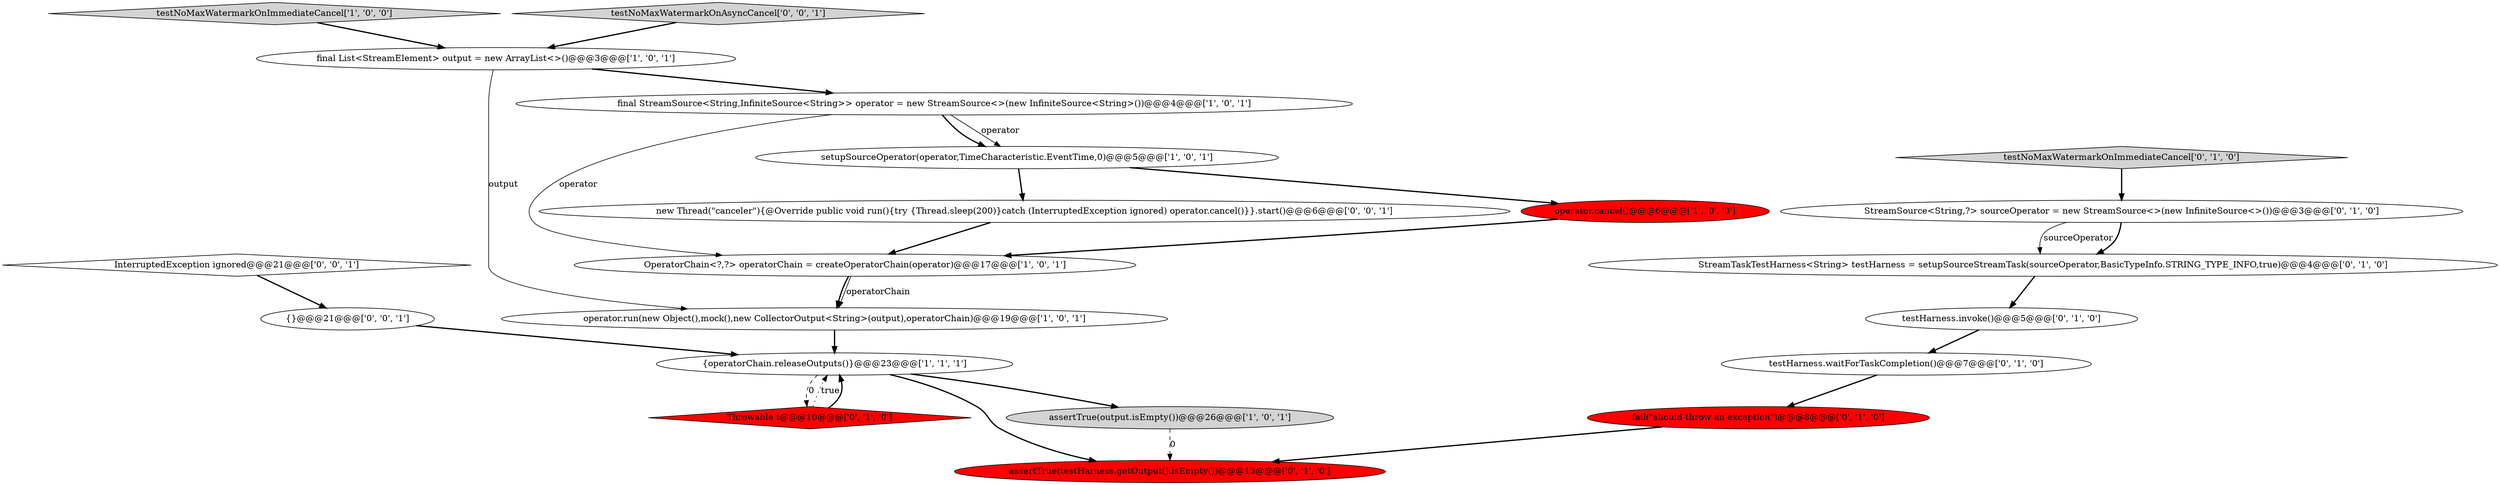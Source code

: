 digraph {
15 [style = filled, label = "testHarness.waitForTaskCompletion()@@@7@@@['0', '1', '0']", fillcolor = white, shape = ellipse image = "AAA0AAABBB2BBB"];
10 [style = filled, label = "StreamTaskTestHarness<String> testHarness = setupSourceStreamTask(sourceOperator,BasicTypeInfo.STRING_TYPE_INFO,true)@@@4@@@['0', '1', '0']", fillcolor = white, shape = ellipse image = "AAA0AAABBB2BBB"];
14 [style = filled, label = "testNoMaxWatermarkOnImmediateCancel['0', '1', '0']", fillcolor = lightgray, shape = diamond image = "AAA0AAABBB2BBB"];
19 [style = filled, label = "{}@@@21@@@['0', '0', '1']", fillcolor = white, shape = ellipse image = "AAA0AAABBB3BBB"];
18 [style = filled, label = "new Thread(\"canceler\"){@Override public void run(){try {Thread.sleep(200)}catch (InterruptedException ignored) operator.cancel()}}.start()@@@6@@@['0', '0', '1']", fillcolor = white, shape = ellipse image = "AAA0AAABBB3BBB"];
0 [style = filled, label = "testNoMaxWatermarkOnImmediateCancel['1', '0', '0']", fillcolor = lightgray, shape = diamond image = "AAA0AAABBB1BBB"];
9 [style = filled, label = "assertTrue(testHarness.getOutput().isEmpty())@@@13@@@['0', '1', '0']", fillcolor = red, shape = ellipse image = "AAA1AAABBB2BBB"];
8 [style = filled, label = "operator.run(new Object(),mock(),new CollectorOutput<String>(output),operatorChain)@@@19@@@['1', '0', '1']", fillcolor = white, shape = ellipse image = "AAA0AAABBB1BBB"];
16 [style = filled, label = "fail(\"should throw an exception\")@@@8@@@['0', '1', '0']", fillcolor = red, shape = ellipse image = "AAA1AAABBB2BBB"];
11 [style = filled, label = "StreamSource<String,?> sourceOperator = new StreamSource<>(new InfiniteSource<>())@@@3@@@['0', '1', '0']", fillcolor = white, shape = ellipse image = "AAA0AAABBB2BBB"];
7 [style = filled, label = "assertTrue(output.isEmpty())@@@26@@@['1', '0', '1']", fillcolor = lightgray, shape = ellipse image = "AAA0AAABBB1BBB"];
6 [style = filled, label = "final StreamSource<String,InfiniteSource<String>> operator = new StreamSource<>(new InfiniteSource<String>())@@@4@@@['1', '0', '1']", fillcolor = white, shape = ellipse image = "AAA0AAABBB1BBB"];
1 [style = filled, label = "OperatorChain<?,?> operatorChain = createOperatorChain(operator)@@@17@@@['1', '0', '1']", fillcolor = white, shape = ellipse image = "AAA0AAABBB1BBB"];
3 [style = filled, label = "setupSourceOperator(operator,TimeCharacteristic.EventTime,0)@@@5@@@['1', '0', '1']", fillcolor = white, shape = ellipse image = "AAA0AAABBB1BBB"];
12 [style = filled, label = "Throwable t@@@10@@@['0', '1', '0']", fillcolor = red, shape = diamond image = "AAA1AAABBB2BBB"];
20 [style = filled, label = "InterruptedException ignored@@@21@@@['0', '0', '1']", fillcolor = white, shape = diamond image = "AAA0AAABBB3BBB"];
5 [style = filled, label = "operator.cancel()@@@6@@@['1', '0', '0']", fillcolor = red, shape = ellipse image = "AAA1AAABBB1BBB"];
17 [style = filled, label = "testNoMaxWatermarkOnAsyncCancel['0', '0', '1']", fillcolor = lightgray, shape = diamond image = "AAA0AAABBB3BBB"];
2 [style = filled, label = "{operatorChain.releaseOutputs()}@@@23@@@['1', '1', '1']", fillcolor = white, shape = ellipse image = "AAA0AAABBB1BBB"];
13 [style = filled, label = "testHarness.invoke()@@@5@@@['0', '1', '0']", fillcolor = white, shape = ellipse image = "AAA0AAABBB2BBB"];
4 [style = filled, label = "final List<StreamElement> output = new ArrayList<>()@@@3@@@['1', '0', '1']", fillcolor = white, shape = ellipse image = "AAA0AAABBB1BBB"];
6->3 [style = bold, label=""];
1->8 [style = bold, label=""];
4->6 [style = bold, label=""];
4->8 [style = solid, label="output"];
12->2 [style = dotted, label="true"];
17->4 [style = bold, label=""];
11->10 [style = solid, label="sourceOperator"];
19->2 [style = bold, label=""];
2->9 [style = bold, label=""];
15->16 [style = bold, label=""];
3->18 [style = bold, label=""];
5->1 [style = bold, label=""];
2->12 [style = dashed, label="0"];
12->2 [style = bold, label=""];
3->5 [style = bold, label=""];
8->2 [style = bold, label=""];
10->13 [style = bold, label=""];
18->1 [style = bold, label=""];
0->4 [style = bold, label=""];
11->10 [style = bold, label=""];
6->1 [style = solid, label="operator"];
7->9 [style = dashed, label="0"];
1->8 [style = solid, label="operatorChain"];
13->15 [style = bold, label=""];
2->7 [style = bold, label=""];
20->19 [style = bold, label=""];
14->11 [style = bold, label=""];
16->9 [style = bold, label=""];
6->3 [style = solid, label="operator"];
}
